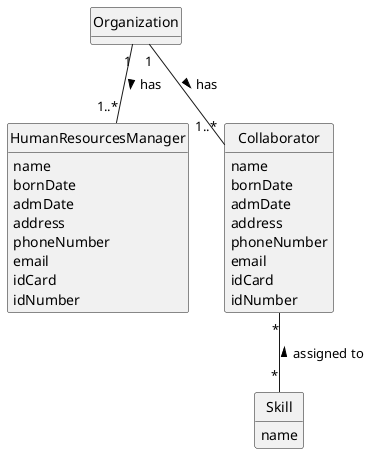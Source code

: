 @startuml
skinparam monochrome true
skinparam packageStyle rectangle
skinparam shadowing false

'left to right direction

skinparam classAttributeIconSize 0

hide circle
hide methods

'title Domain Model

class Organization {
}

class HumanResourcesManager {
    name
    bornDate
    admDate
    address
    phoneNumber
    email
    idCard
    idNumber
}

class Collaborator {
    name
    bornDate
    admDate
    address
    phoneNumber
    email
    idCard
    idNumber
}

class Skill {
    name
}

Organization "1" -- "1..*" Collaborator : has >
Organization "1" -- "1..*" HumanResourcesManager : has >
Collaborator "*" -- "*" Skill : assigned to <
@enduml